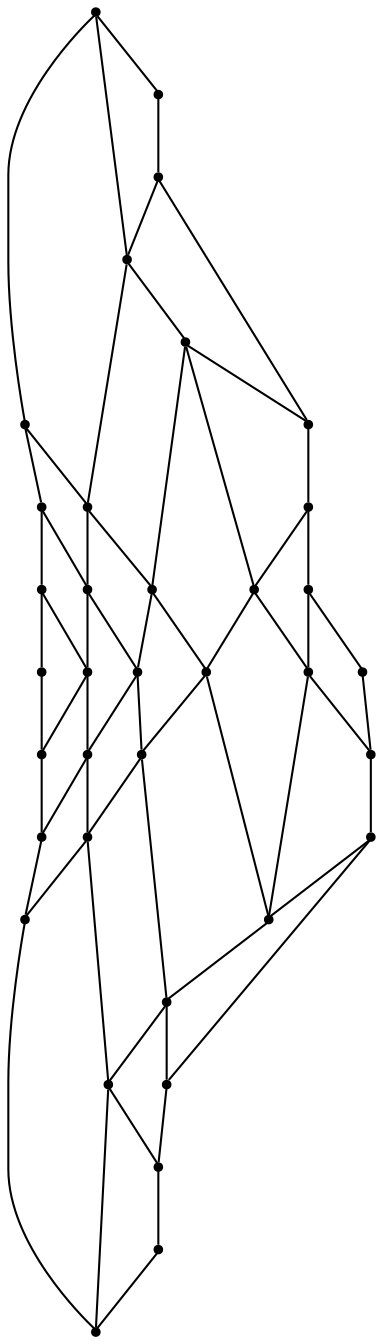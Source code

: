 graph {
  node [shape=point,comment="{\"directed\":false,\"doi\":\"10.1007/978-3-031-49272-3_6\",\"figure\":\"4\"}"]

  v0 [pos="842.1508396709905,295.3950281552443"]
  v1 [pos="842.1508396709905,388.7399485337172"]
  v2 [pos="842.1508396709905,482.0869832011663"]
  v3 [pos="842.1508396709905,575.4341450438919"]
  v4 [pos="842.1508396709905,668.7810525360642"]
  v5 [pos="842.1508396709905,762.1282143787901"]
  v6 [pos="748.8025973715444,388.7399485337172"]
  v7 [pos="748.8025973715445,295.3950281552443"]
  v8 [pos="748.8025973715445,482.0869832011663"]
  v9 [pos="748.8025973715445,575.4341450438919"]
  v10 [pos="748.8025973715444,668.7810525360642"]
  v11 [pos="748.8025973715444,762.1282143787901"]
  v12 [pos="655.454418660516,388.7399485337172"]
  v13 [pos="655.454418660516,295.3950281552443"]
  v14 [pos="655.454418660516,482.08698320116616"]
  v15 [pos="655.454418660516,575.4341450438919"]
  v16 [pos="655.454418660516,668.7810525360642"]
  v17 [pos="655.454418660516,762.1282143787901"]
  v18 [pos="562.1061763610701,295.3950281552443"]
  v19 [pos="562.1061763610701,388.7399485337172"]
  v20 [pos="562.1061763610701,482.08698320116616"]
  v21 [pos="562.1061763610701,575.4341450438919"]
  v22 [pos="562.10617636107,668.7810525360642"]
  v23 [pos="562.1061763610701,762.1282143787901"]
  v24 [pos="468.758013547146,388.7399485337172"]
  v25 [pos="468.758013547146,295.3950281552443"]
  v26 [pos="468.758013547146,482.08698320116616"]
  v27 [pos="468.758013547146,575.4341450438919"]
  v28 [pos="375.40980304190873,575.4341450438919"]
  v29 [pos="468.758013547146,668.7810525360642"]
  v30 [pos="468.758013547146,762.1282143787901"]
  v31 [pos="375.40980304190873,762.1282143787901"]
  v32 [pos="375.40980304190873,295.3950281552443"]
  v33 [pos="375.40980304190873,388.7399485337172"]
  v34 [pos="375.4098030419088,482.08698320116616"]
  v35 [pos="375.40980304190873,668.7810525360642"]

  v0 -- v1 [id="-1",pos="842.1508396709905,295.3950281552443 842.1508396709905,388.7399485337172 842.1508396709905,388.7399485337172 842.1508396709905,388.7399485337172"]
  v31 -- v35 [id="-2",pos="375.40980304190873,762.1282143787901 375.40980304190873,668.7810525360642 375.40980304190873,668.7810525360642 375.40980304190873,668.7810525360642"]
  v35 -- v28 [id="-3",pos="375.40980304190873,668.7810525360642 375.40980304190873,575.4341450438919 375.40980304190873,575.4341450438919 375.40980304190873,575.4341450438919"]
  v28 -- v34 [id="-4",pos="375.40980304190873,575.4341450438919 375.4098030419088,482.08698320116616 375.4098030419088,482.08698320116616 375.4098030419088,482.08698320116616"]
  v34 -- v33 [id="-5",pos="375.4098030419088,482.08698320116616 375.40980304190873,388.7399485337172 375.40980304190873,388.7399485337172 375.40980304190873,388.7399485337172"]
  v33 -- v32 [id="-6",pos="375.40980304190873,388.7399485337172 375.40980304190873,295.3950281552443 375.40980304190873,295.3950281552443 375.40980304190873,295.3950281552443"]
  v35 -- v29 [id="-7",pos="375.40980304190873,668.7810525360642 468.758013547146,668.7810525360642 468.758013547146,668.7810525360642 468.758013547146,668.7810525360642"]
  v34 -- v26 [id="-8",pos="375.4098030419088,482.08698320116616 468.758013547146,482.08698320116616 468.758013547146,482.08698320116616 468.758013547146,482.08698320116616"]
  v33 -- v24 [id="-9",pos="375.40980304190873,388.7399485337172 468.758013547146,388.7399485337172 468.758013547146,388.7399485337172 468.758013547146,388.7399485337172"]
  v32 -- v25 [id="-10",pos="375.40980304190873,295.3950281552443 468.758013547146,295.3950281552443 468.758013547146,295.3950281552443 468.758013547146,295.3950281552443"]
  v25 -- v18 [id="-11",pos="468.758013547146,295.3950281552443 562.1061763610701,295.3950281552443 562.1061763610701,295.3950281552443 562.1061763610701,295.3950281552443"]
  v18 -- v13 [id="-12",pos="562.1061763610701,295.3950281552443 655.454418660516,295.3950281552443 655.454418660516,295.3950281552443 655.454418660516,295.3950281552443"]
  v13 -- v7 [id="-13",pos="655.454418660516,295.3950281552443 748.8025973715445,295.3950281552443 748.8025973715445,295.3950281552443 748.8025973715445,295.3950281552443"]
  v7 -- v0 [id="-14",pos="748.8025973715445,295.3950281552443 842.1508396709905,295.3950281552443 842.1508396709905,295.3950281552443 842.1508396709905,295.3950281552443"]
  v2 -- v1 [id="-15",pos="842.1508396709905,482.0869832011663 842.1508396709905,388.7399485337172 842.1508396709905,388.7399485337172 842.1508396709905,388.7399485337172"]
  v3 -- v2 [id="-16",pos="842.1508396709905,575.4341450438919 842.1508396709905,482.0869832011663 842.1508396709905,482.0869832011663 842.1508396709905,482.0869832011663"]
  v30 -- v31 [id="-17",pos="468.758013547146,762.1282143787901 375.40980304190873,762.1282143787901 375.40980304190873,762.1282143787901 375.40980304190873,762.1282143787901"]
  v30 -- v23 [id="-18",pos="468.758013547146,762.1282143787901 562.1061763610701,762.1282143787901 562.1061763610701,762.1282143787901 562.1061763610701,762.1282143787901"]
  v23 -- v17 [id="-19",pos="562.1061763610701,762.1282143787901 655.454418660516,762.1282143787901 655.454418660516,762.1282143787901 655.454418660516,762.1282143787901"]
  v30 -- v29 [id="-20",pos="468.758013547146,762.1282143787901 468.758013547146,668.7810525360642 468.758013547146,668.7810525360642 468.758013547146,668.7810525360642"]
  v29 -- v27 [id="-21",pos="468.758013547146,668.7810525360642 468.758013547146,575.4341450438919 468.758013547146,575.4341450438919 468.758013547146,575.4341450438919"]
  v29 -- v22 [id="-22",pos="468.758013547146,668.7810525360642 562.10617636107,668.7810525360642 562.10617636107,668.7810525360642 562.10617636107,668.7810525360642"]
  v22 -- v16 [id="-23",pos="562.10617636107,668.7810525360642 655.454418660516,668.7810525360642 655.454418660516,668.7810525360642 655.454418660516,668.7810525360642"]
  v27 -- v21 [id="-24",pos="468.758013547146,575.4341450438919 562.1061763610701,575.4341450438919 562.1061763610701,575.4341450438919 562.1061763610701,575.4341450438919"]
  v21 -- v15 [id="-25",pos="562.1061763610701,575.4341450438919 655.454418660516,575.4341450438919 655.454418660516,575.4341450438919 655.454418660516,575.4341450438919"]
  v27 -- v26 [id="-26",pos="468.758013547146,575.4341450438919 468.758013547146,482.08698320116616 468.758013547146,482.08698320116616 468.758013547146,482.08698320116616"]
  v26 -- v24 [id="-27",pos="468.758013547146,482.08698320116616 468.758013547146,388.7399485337172 468.758013547146,388.7399485337172 468.758013547146,388.7399485337172"]
  v27 -- v28 [id="-30",pos="468.758013547146,575.4341450438919 375.40980304190873,575.4341450438919 375.40980304190873,575.4341450438919 375.40980304190873,575.4341450438919"]
  v26 -- v20 [id="-31",pos="468.758013547146,482.08698320116616 562.1061763610701,482.08698320116616 562.1061763610701,482.08698320116616 562.1061763610701,482.08698320116616"]
  v20 -- v14 [id="-32",pos="562.1061763610701,482.08698320116616 655.454418660516,482.08698320116616 655.454418660516,482.08698320116616 655.454418660516,482.08698320116616"]
  v24 -- v19 [id="-33",pos="468.758013547146,388.7399485337172 562.1061763610701,388.7399485337172 562.1061763610701,388.7399485337172 562.1061763610701,388.7399485337172"]
  v19 -- v12 [id="-34",pos="562.1061763610701,388.7399485337172 655.454418660516,388.7399485337172 655.454418660516,388.7399485337172 655.454418660516,388.7399485337172"]
  v24 -- v25 [id="-35",pos="468.758013547146,388.7399485337172 468.758013547146,295.3950281552443 468.758013547146,295.3950281552443 468.758013547146,295.3950281552443"]
  v23 -- v22 [id="-36",pos="562.1061763610701,762.1282143787901 562.10617636107,668.7810525360642 562.10617636107,668.7810525360642 562.10617636107,668.7810525360642"]
  v22 -- v21 [id="-37",pos="562.10617636107,668.7810525360642 562.1061763610701,575.4341450438919 562.1061763610701,575.4341450438919 562.1061763610701,575.4341450438919"]
  v21 -- v20 [id="-38",pos="562.1061763610701,575.4341450438919 562.1061763610701,482.08698320116616 562.1061763610701,482.08698320116616 562.1061763610701,482.08698320116616"]
  v20 -- v19 [id="-39",pos="562.1061763610701,482.08698320116616 562.1061763610701,388.7399485337172 562.1061763610701,388.7399485337172 562.1061763610701,388.7399485337172"]
  v18 -- v19 [id="-40",pos="562.1061763610701,295.3950281552443 562.1061763610701,388.7399485337172 562.1061763610701,388.7399485337172 562.1061763610701,388.7399485337172"]
  v4 -- v3 [id="-41",pos="842.1508396709905,668.7810525360642 842.1508396709905,575.4341450438919 842.1508396709905,575.4341450438919 842.1508396709905,575.4341450438919"]
  v17 -- v16 [id="-42",pos="655.454418660516,762.1282143787901 655.454418660516,668.7810525360642 655.454418660516,668.7810525360642 655.454418660516,668.7810525360642"]
  v16 -- v15 [id="-43",pos="655.454418660516,668.7810525360642 655.454418660516,575.4341450438919 655.454418660516,575.4341450438919 655.454418660516,575.4341450438919"]
  v17 -- v11 [id="-44",pos="655.454418660516,762.1282143787901 748.8025973715444,762.1282143787901 748.8025973715444,762.1282143787901 748.8025973715444,762.1282143787901"]
  v11 -- v5 [id="-45",pos="748.8025973715444,762.1282143787901 842.1508396709905,762.1282143787901 842.1508396709905,762.1282143787901 842.1508396709905,762.1282143787901"]
  v16 -- v10 [id="-48",pos="655.454418660516,668.7810525360642 748.8025973715444,668.7810525360642 748.8025973715444,668.7810525360642 748.8025973715444,668.7810525360642"]
  v10 -- v4 [id="-49",pos="748.8025973715444,668.7810525360642 842.1508396709905,668.7810525360642 842.1508396709905,668.7810525360642 842.1508396709905,668.7810525360642"]
  v15 -- v14 [id="-50",pos="655.454418660516,575.4341450438919 655.454418660516,482.08698320116616 655.454418660516,482.08698320116616 655.454418660516,482.08698320116616"]
  v14 -- v12 [id="-51",pos="655.454418660516,482.08698320116616 655.454418660516,388.7399485337172 655.454418660516,388.7399485337172 655.454418660516,388.7399485337172"]
  v15 -- v9 [id="-52",pos="655.454418660516,575.4341450438919 748.8025973715445,575.4341450438919 748.8025973715445,575.4341450438919 748.8025973715445,575.4341450438919"]
  v9 -- v3 [id="-53",pos="748.8025973715445,575.4341450438919 842.1508396709905,575.4341450438919 842.1508396709905,575.4341450438919 842.1508396709905,575.4341450438919"]
  v14 -- v8 [id="-58",pos="655.454418660516,482.08698320116616 748.8025973715445,482.0869832011663 748.8025973715445,482.0869832011663 748.8025973715445,482.0869832011663"]
  v8 -- v2 [id="-59",pos="748.8025973715445,482.0869832011663 842.1508396709905,482.0869832011663 842.1508396709905,482.0869832011663 842.1508396709905,482.0869832011663"]
  v12 -- v6 [id="-60",pos="655.454418660516,388.7399485337172 748.8025973715444,388.7399485337172 748.8025973715444,388.7399485337172 748.8025973715444,388.7399485337172"]
  v6 -- v1 [id="-61",pos="748.8025973715444,388.7399485337172 842.1508396709905,388.7399485337172 842.1508396709905,388.7399485337172 842.1508396709905,388.7399485337172"]
  v12 -- v13 [id="-62",pos="655.454418660516,388.7399485337172 655.454418660516,295.3950281552443 655.454418660516,295.3950281552443 655.454418660516,295.3950281552443"]
  v11 -- v10 [id="-63",pos="748.8025973715444,762.1282143787901 748.8025973715444,668.7810525360642 748.8025973715444,668.7810525360642 748.8025973715444,668.7810525360642"]
  v10 -- v9 [id="-64",pos="748.8025973715444,668.7810525360642 748.8025973715445,575.4341450438919 748.8025973715445,575.4341450438919 748.8025973715445,575.4341450438919"]
  v9 -- v8 [id="-65",pos="748.8025973715445,575.4341450438919 748.8025973715445,482.0869832011663 748.8025973715445,482.0869832011663 748.8025973715445,482.0869832011663"]
  v8 -- v6 [id="-66",pos="748.8025973715445,482.0869832011663 748.8025973715444,388.7399485337172 748.8025973715444,388.7399485337172 748.8025973715444,388.7399485337172"]
  v6 -- v7 [id="-67",pos="748.8025973715444,388.7399485337172 748.8025973715445,295.3950281552443 748.8025973715445,295.3950281552443 748.8025973715445,295.3950281552443"]
  v5 -- v4 [id="-68",pos="842.1508396709905,762.1282143787901 842.1508396709905,668.7810525360642 842.1508396709905,668.7810525360642 842.1508396709905,668.7810525360642"]
}